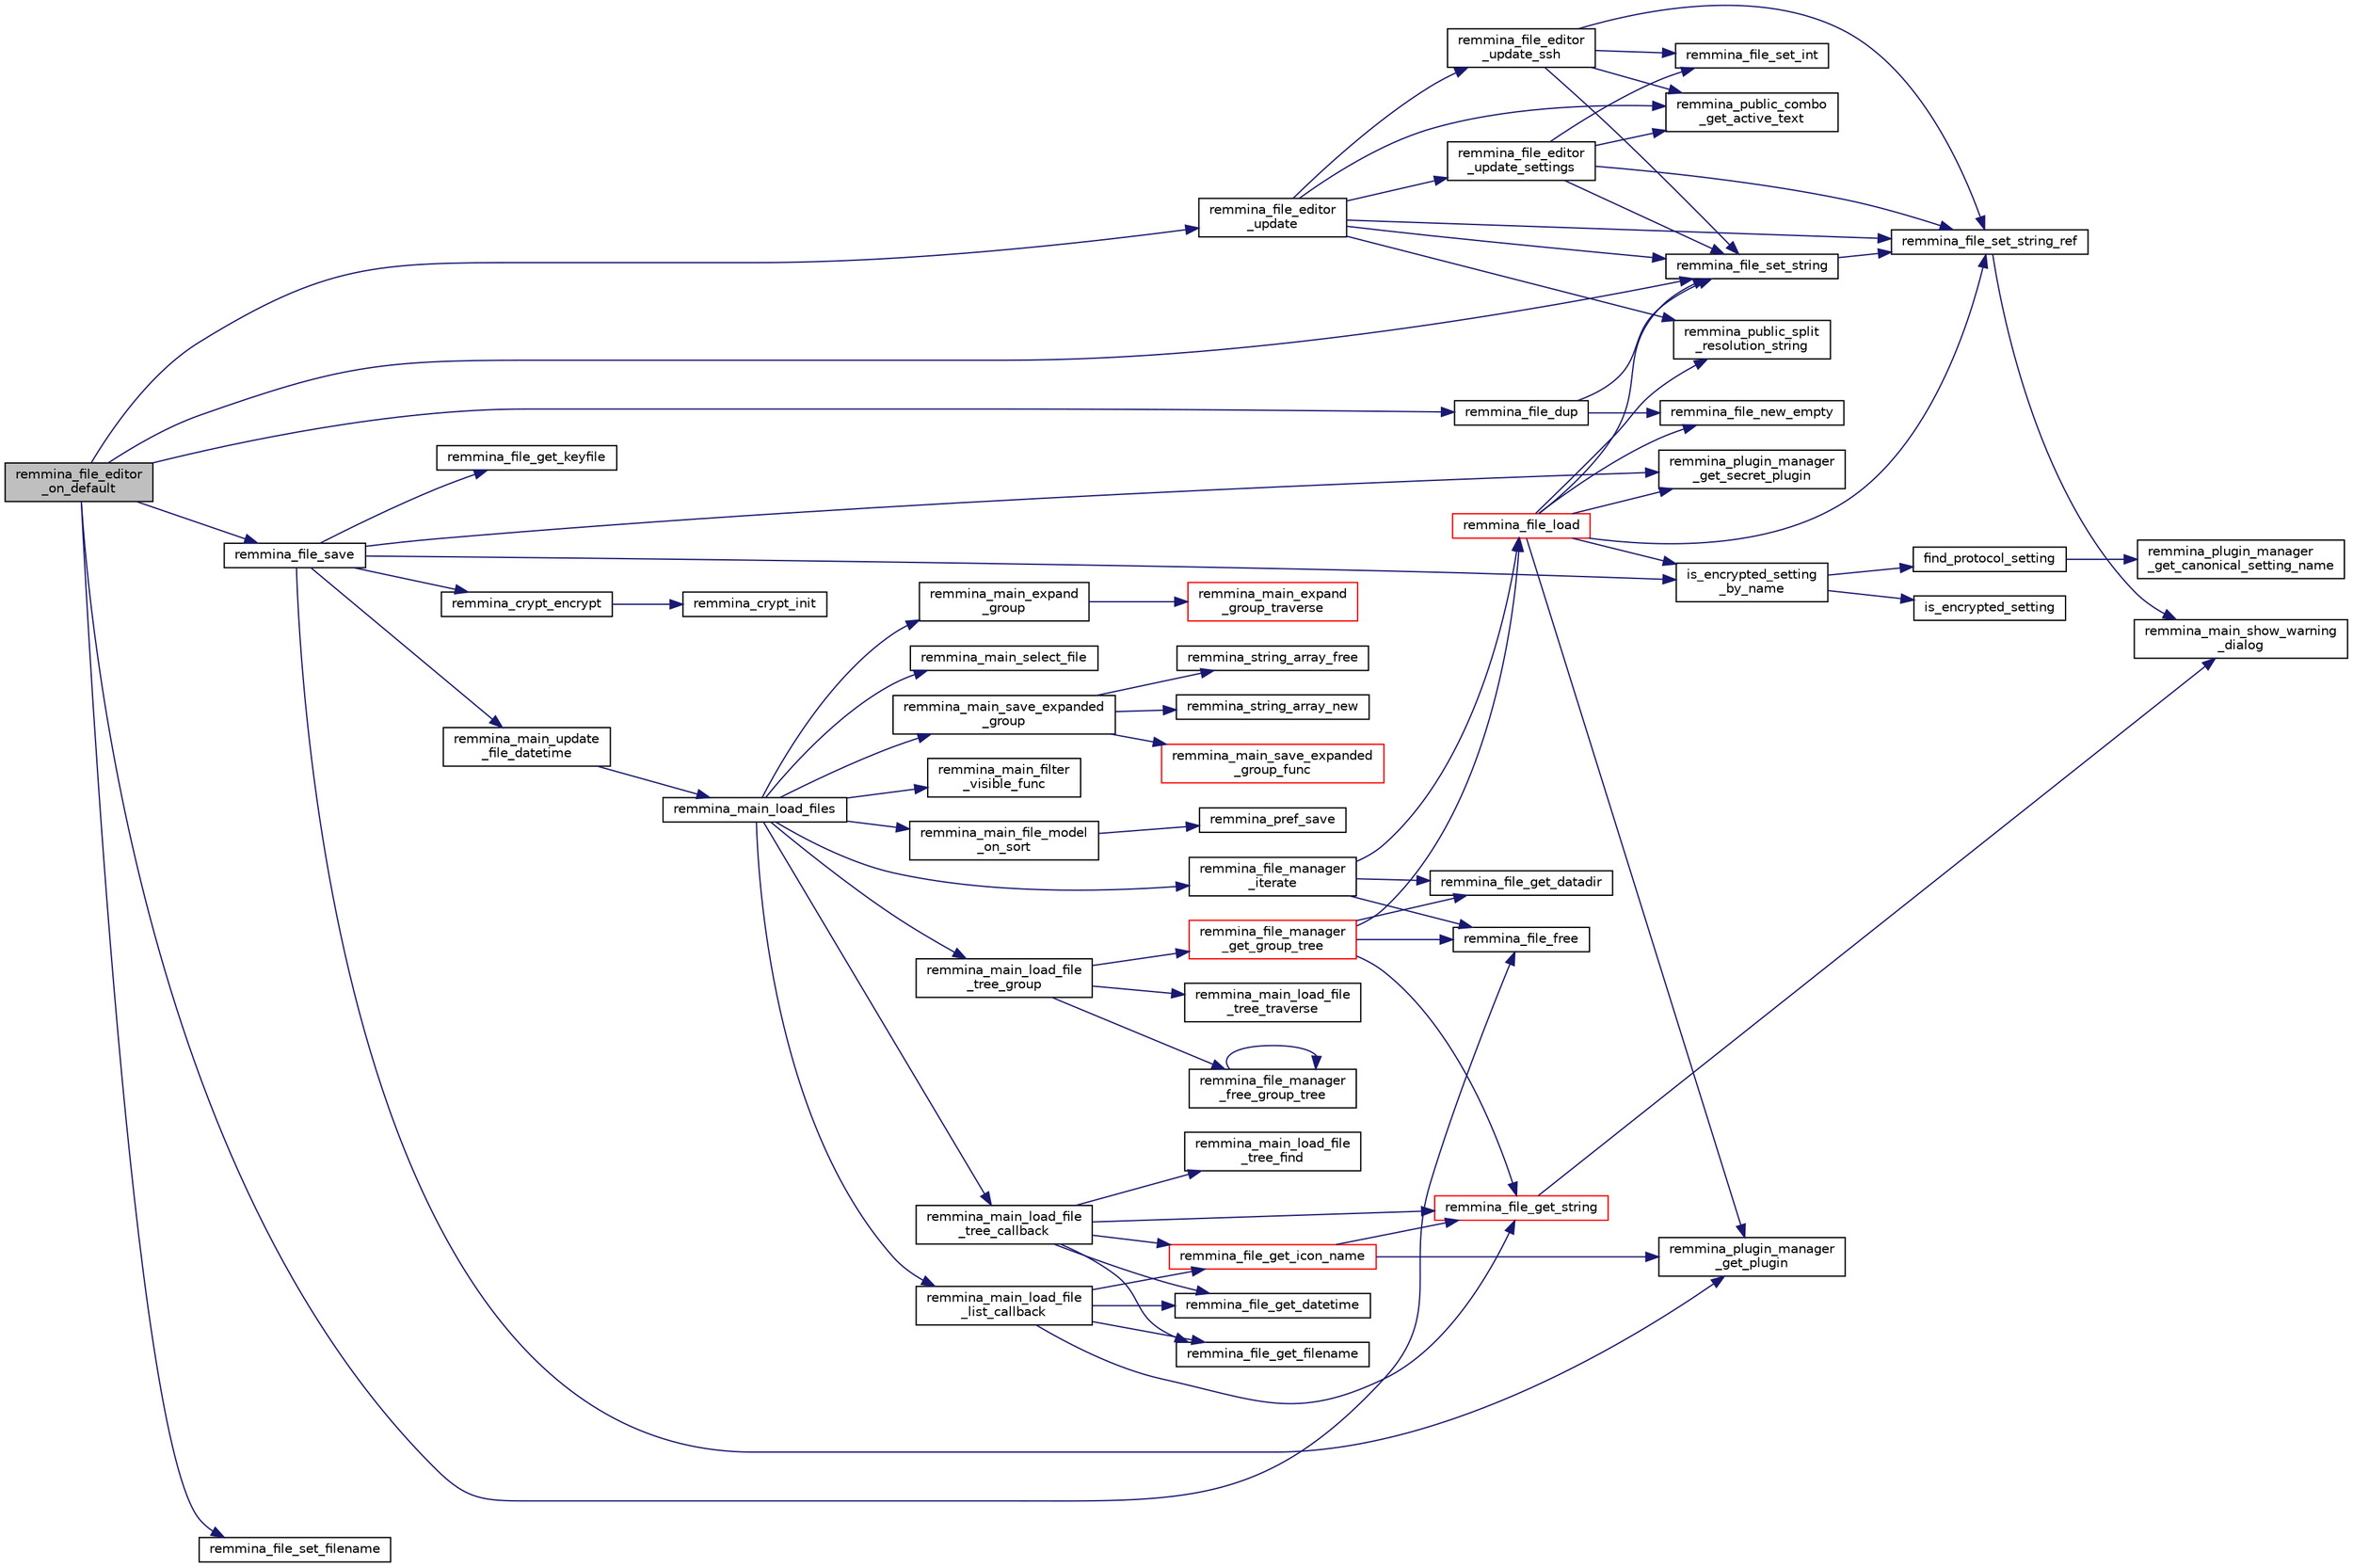 digraph "remmina_file_editor_on_default"
{
  edge [fontname="Helvetica",fontsize="10",labelfontname="Helvetica",labelfontsize="10"];
  node [fontname="Helvetica",fontsize="10",shape=record];
  rankdir="LR";
  Node2643 [label="remmina_file_editor\l_on_default",height=0.2,width=0.4,color="black", fillcolor="grey75", style="filled", fontcolor="black"];
  Node2643 -> Node2644 [color="midnightblue",fontsize="10",style="solid",fontname="Helvetica"];
  Node2644 [label="remmina_file_editor\l_update",height=0.2,width=0.4,color="black", fillcolor="white", style="filled",URL="$remmina__file__editor_8c.html#ab5583c8b2ff4cfa003d7bdc69cff0067"];
  Node2644 -> Node2645 [color="midnightblue",fontsize="10",style="solid",fontname="Helvetica"];
  Node2645 [label="remmina_file_set_string",height=0.2,width=0.4,color="black", fillcolor="white", style="filled",URL="$remmina__file_8c.html#a85ca1ca2d0bf9ef29e490c6f4527a954"];
  Node2645 -> Node2646 [color="midnightblue",fontsize="10",style="solid",fontname="Helvetica"];
  Node2646 [label="remmina_file_set_string_ref",height=0.2,width=0.4,color="black", fillcolor="white", style="filled",URL="$remmina__file_8c.html#a74951c1067a1a5e1341f5e1c1206dec6"];
  Node2646 -> Node2647 [color="midnightblue",fontsize="10",style="solid",fontname="Helvetica"];
  Node2647 [label="remmina_main_show_warning\l_dialog",height=0.2,width=0.4,color="black", fillcolor="white", style="filled",URL="$remmina__main_8c.html#ad99b9c0bf2fa8c166a8b4a09e06ffdf7"];
  Node2644 -> Node2646 [color="midnightblue",fontsize="10",style="solid",fontname="Helvetica"];
  Node2644 -> Node2648 [color="midnightblue",fontsize="10",style="solid",fontname="Helvetica"];
  Node2648 [label="remmina_public_combo\l_get_active_text",height=0.2,width=0.4,color="black", fillcolor="white", style="filled",URL="$remmina__public_8c.html#af1679d83834c8409f23e00c555d677fb"];
  Node2644 -> Node2649 [color="midnightblue",fontsize="10",style="solid",fontname="Helvetica"];
  Node2649 [label="remmina_public_split\l_resolution_string",height=0.2,width=0.4,color="black", fillcolor="white", style="filled",URL="$remmina__public_8c.html#aaf3fdb980c24cd06965b85ebcdd79173"];
  Node2644 -> Node2650 [color="midnightblue",fontsize="10",style="solid",fontname="Helvetica"];
  Node2650 [label="remmina_file_editor\l_update_ssh",height=0.2,width=0.4,color="black", fillcolor="white", style="filled",URL="$remmina__file__editor_8c.html#af56d68ee8ab4f5e5a8f19188ebed0120"];
  Node2650 -> Node2646 [color="midnightblue",fontsize="10",style="solid",fontname="Helvetica"];
  Node2650 -> Node2648 [color="midnightblue",fontsize="10",style="solid",fontname="Helvetica"];
  Node2650 -> Node2651 [color="midnightblue",fontsize="10",style="solid",fontname="Helvetica"];
  Node2651 [label="remmina_file_set_int",height=0.2,width=0.4,color="black", fillcolor="white", style="filled",URL="$remmina__file_8c.html#af153b0d289ac93f6ecdaa15d5f3b9b8c"];
  Node2650 -> Node2645 [color="midnightblue",fontsize="10",style="solid",fontname="Helvetica"];
  Node2644 -> Node2652 [color="midnightblue",fontsize="10",style="solid",fontname="Helvetica"];
  Node2652 [label="remmina_file_editor\l_update_settings",height=0.2,width=0.4,color="black", fillcolor="white", style="filled",URL="$remmina__file__editor_8c.html#a1a88820e6278cc50eb59a6333c7f40dd"];
  Node2652 -> Node2645 [color="midnightblue",fontsize="10",style="solid",fontname="Helvetica"];
  Node2652 -> Node2646 [color="midnightblue",fontsize="10",style="solid",fontname="Helvetica"];
  Node2652 -> Node2648 [color="midnightblue",fontsize="10",style="solid",fontname="Helvetica"];
  Node2652 -> Node2651 [color="midnightblue",fontsize="10",style="solid",fontname="Helvetica"];
  Node2643 -> Node2653 [color="midnightblue",fontsize="10",style="solid",fontname="Helvetica"];
  Node2653 [label="remmina_file_dup",height=0.2,width=0.4,color="black", fillcolor="white", style="filled",URL="$remmina__file_8c.html#a3fb992fced83e0f1c4e4e3c8d2206be5"];
  Node2653 -> Node2654 [color="midnightblue",fontsize="10",style="solid",fontname="Helvetica"];
  Node2654 [label="remmina_file_new_empty",height=0.2,width=0.4,color="black", fillcolor="white", style="filled",URL="$remmina__file_8c.html#adab087b7139756f029020a87a5438cfa"];
  Node2653 -> Node2645 [color="midnightblue",fontsize="10",style="solid",fontname="Helvetica"];
  Node2643 -> Node2655 [color="midnightblue",fontsize="10",style="solid",fontname="Helvetica"];
  Node2655 [label="remmina_file_set_filename",height=0.2,width=0.4,color="black", fillcolor="white", style="filled",URL="$remmina__file_8c.html#ab03b042504c09c1ad880ac126a703114"];
  Node2643 -> Node2645 [color="midnightblue",fontsize="10",style="solid",fontname="Helvetica"];
  Node2643 -> Node2656 [color="midnightblue",fontsize="10",style="solid",fontname="Helvetica"];
  Node2656 [label="remmina_file_save",height=0.2,width=0.4,color="black", fillcolor="white", style="filled",URL="$remmina__file_8c.html#a8c893a5deec9bc446bd89cc9973416c7"];
  Node2656 -> Node2657 [color="midnightblue",fontsize="10",style="solid",fontname="Helvetica"];
  Node2657 [label="remmina_file_get_keyfile",height=0.2,width=0.4,color="black", fillcolor="white", style="filled",URL="$remmina__file_8c.html#a89ec355adbf6e03ad16d7faf810af46f"];
  Node2656 -> Node2658 [color="midnightblue",fontsize="10",style="solid",fontname="Helvetica"];
  Node2658 [label="remmina_plugin_manager\l_get_plugin",height=0.2,width=0.4,color="black", fillcolor="white", style="filled",URL="$remmina__plugin__manager_8c.html#a3872c8656a8a3d5147bcc603471c1932"];
  Node2656 -> Node2659 [color="midnightblue",fontsize="10",style="solid",fontname="Helvetica"];
  Node2659 [label="remmina_plugin_manager\l_get_secret_plugin",height=0.2,width=0.4,color="black", fillcolor="white", style="filled",URL="$remmina__plugin__manager_8c.html#ad380a98f6624aa8c830015c8b428b7b4"];
  Node2656 -> Node2660 [color="midnightblue",fontsize="10",style="solid",fontname="Helvetica"];
  Node2660 [label="is_encrypted_setting\l_by_name",height=0.2,width=0.4,color="black", fillcolor="white", style="filled",URL="$remmina__file_8c.html#a72580559fa04082418a993fec4c77281"];
  Node2660 -> Node2661 [color="midnightblue",fontsize="10",style="solid",fontname="Helvetica"];
  Node2661 [label="find_protocol_setting",height=0.2,width=0.4,color="black", fillcolor="white", style="filled",URL="$remmina__file_8c.html#acc88ee6f5ba73bf9c3b05ab9368c952f"];
  Node2661 -> Node2662 [color="midnightblue",fontsize="10",style="solid",fontname="Helvetica"];
  Node2662 [label="remmina_plugin_manager\l_get_canonical_setting_name",height=0.2,width=0.4,color="black", fillcolor="white", style="filled",URL="$remmina__plugin__manager_8c.html#af60b8edfa50563ae4c7593efc3deed55"];
  Node2660 -> Node2663 [color="midnightblue",fontsize="10",style="solid",fontname="Helvetica"];
  Node2663 [label="is_encrypted_setting",height=0.2,width=0.4,color="black", fillcolor="white", style="filled",URL="$remmina__file_8c.html#a29920ae737817d3f6c673bacbbf11ca1"];
  Node2656 -> Node2664 [color="midnightblue",fontsize="10",style="solid",fontname="Helvetica"];
  Node2664 [label="remmina_crypt_encrypt",height=0.2,width=0.4,color="black", fillcolor="white", style="filled",URL="$remmina__crypt_8c.html#aa02cf0fed3eb68d6a89815c3ba3bf7b1"];
  Node2664 -> Node2665 [color="midnightblue",fontsize="10",style="solid",fontname="Helvetica"];
  Node2665 [label="remmina_crypt_init",height=0.2,width=0.4,color="black", fillcolor="white", style="filled",URL="$remmina__crypt_8c.html#ae097c169aefdd5d83a57fc1bde511171"];
  Node2656 -> Node2666 [color="midnightblue",fontsize="10",style="solid",fontname="Helvetica"];
  Node2666 [label="remmina_main_update\l_file_datetime",height=0.2,width=0.4,color="black", fillcolor="white", style="filled",URL="$remmina__main_8c.html#a5ae0372dafe41f96a09097c07d1b270a"];
  Node2666 -> Node2667 [color="midnightblue",fontsize="10",style="solid",fontname="Helvetica"];
  Node2667 [label="remmina_main_load_files",height=0.2,width=0.4,color="black", fillcolor="white", style="filled",URL="$remmina__main_8c.html#a3617295e74fa84edbd41dedc601402a7"];
  Node2667 -> Node2668 [color="midnightblue",fontsize="10",style="solid",fontname="Helvetica"];
  Node2668 [label="remmina_main_save_expanded\l_group",height=0.2,width=0.4,color="black", fillcolor="white", style="filled",URL="$remmina__main_8c.html#ad8744dc59ba8072ffdf557b6c94e9f40"];
  Node2668 -> Node2669 [color="midnightblue",fontsize="10",style="solid",fontname="Helvetica"];
  Node2669 [label="remmina_string_array_free",height=0.2,width=0.4,color="black", fillcolor="white", style="filled",URL="$remmina__string__array_8c.html#a8ab78913d299df665a408a8a5ec51bbe"];
  Node2668 -> Node2670 [color="midnightblue",fontsize="10",style="solid",fontname="Helvetica"];
  Node2670 [label="remmina_string_array_new",height=0.2,width=0.4,color="black", fillcolor="white", style="filled",URL="$remmina__string__array_8c.html#aff90e964c6541b1af02adf7ea39e6e02"];
  Node2668 -> Node2671 [color="midnightblue",fontsize="10",style="solid",fontname="Helvetica"];
  Node2671 [label="remmina_main_save_expanded\l_group_func",height=0.2,width=0.4,color="red", fillcolor="white", style="filled",URL="$remmina__main_8c.html#a51880fc109db6457a5d0fc543c2deaf2"];
  Node2667 -> Node2673 [color="midnightblue",fontsize="10",style="solid",fontname="Helvetica"];
  Node2673 [label="remmina_main_load_file\l_tree_group",height=0.2,width=0.4,color="black", fillcolor="white", style="filled",URL="$remmina__main_8c.html#aa46e6b815c241d32a476a29053dbf296"];
  Node2673 -> Node2674 [color="midnightblue",fontsize="10",style="solid",fontname="Helvetica"];
  Node2674 [label="remmina_file_manager\l_get_group_tree",height=0.2,width=0.4,color="red", fillcolor="white", style="filled",URL="$remmina__file__manager_8c.html#a6593a3f297f420f012405fa582819857"];
  Node2674 -> Node2675 [color="midnightblue",fontsize="10",style="solid",fontname="Helvetica"];
  Node2675 [label="remmina_file_get_datadir",height=0.2,width=0.4,color="black", fillcolor="white", style="filled",URL="$remmina__file__manager_8c.html#aa65bc30beb59d607ba430d966e7e27f5"];
  Node2674 -> Node2676 [color="midnightblue",fontsize="10",style="solid",fontname="Helvetica"];
  Node2676 [label="remmina_file_load",height=0.2,width=0.4,color="red", fillcolor="white", style="filled",URL="$remmina__file_8c.html#ac1cc2d7f827f7d64c7fd3edf10e9383e"];
  Node2676 -> Node2654 [color="midnightblue",fontsize="10",style="solid",fontname="Helvetica"];
  Node2676 -> Node2658 [color="midnightblue",fontsize="10",style="solid",fontname="Helvetica"];
  Node2676 -> Node2659 [color="midnightblue",fontsize="10",style="solid",fontname="Helvetica"];
  Node2676 -> Node2660 [color="midnightblue",fontsize="10",style="solid",fontname="Helvetica"];
  Node2676 -> Node2645 [color="midnightblue",fontsize="10",style="solid",fontname="Helvetica"];
  Node2676 -> Node2646 [color="midnightblue",fontsize="10",style="solid",fontname="Helvetica"];
  Node2676 -> Node2649 [color="midnightblue",fontsize="10",style="solid",fontname="Helvetica"];
  Node2674 -> Node2678 [color="midnightblue",fontsize="10",style="solid",fontname="Helvetica"];
  Node2678 [label="remmina_file_get_string",height=0.2,width=0.4,color="red", fillcolor="white", style="filled",URL="$remmina__file_8c.html#a8eb1b213d9d08c6ad13683ce05f4355e"];
  Node2678 -> Node2647 [color="midnightblue",fontsize="10",style="solid",fontname="Helvetica"];
  Node2674 -> Node2703 [color="midnightblue",fontsize="10",style="solid",fontname="Helvetica"];
  Node2703 [label="remmina_file_free",height=0.2,width=0.4,color="black", fillcolor="white", style="filled",URL="$remmina__file_8c.html#abd2f06bf0a5ddcf7156e5ef7d0c8d4d7"];
  Node2673 -> Node2704 [color="midnightblue",fontsize="10",style="solid",fontname="Helvetica"];
  Node2704 [label="remmina_main_load_file\l_tree_traverse",height=0.2,width=0.4,color="black", fillcolor="white", style="filled",URL="$remmina__main_8c.html#a2a6ba822ef89ef8ad9f19340c2c8b7f5"];
  Node2673 -> Node2705 [color="midnightblue",fontsize="10",style="solid",fontname="Helvetica"];
  Node2705 [label="remmina_file_manager\l_free_group_tree",height=0.2,width=0.4,color="black", fillcolor="white", style="filled",URL="$remmina__file__manager_8c.html#a06196f19abc15526514a5aa59a568798"];
  Node2705 -> Node2705 [color="midnightblue",fontsize="10",style="solid",fontname="Helvetica"];
  Node2667 -> Node2706 [color="midnightblue",fontsize="10",style="solid",fontname="Helvetica"];
  Node2706 [label="remmina_file_manager\l_iterate",height=0.2,width=0.4,color="black", fillcolor="white", style="filled",URL="$remmina__file__manager_8c.html#a55a717aafc046713380bd2c55f29165a"];
  Node2706 -> Node2675 [color="midnightblue",fontsize="10",style="solid",fontname="Helvetica"];
  Node2706 -> Node2676 [color="midnightblue",fontsize="10",style="solid",fontname="Helvetica"];
  Node2706 -> Node2703 [color="midnightblue",fontsize="10",style="solid",fontname="Helvetica"];
  Node2667 -> Node2707 [color="midnightblue",fontsize="10",style="solid",fontname="Helvetica"];
  Node2707 [label="remmina_main_load_file\l_tree_callback",height=0.2,width=0.4,color="black", fillcolor="white", style="filled",URL="$remmina__main_8c.html#ae32574ebe06b1a24f135af9379e663b4"];
  Node2707 -> Node2708 [color="midnightblue",fontsize="10",style="solid",fontname="Helvetica"];
  Node2708 [label="remmina_main_load_file\l_tree_find",height=0.2,width=0.4,color="black", fillcolor="white", style="filled",URL="$remmina__main_8c.html#a847424fdb97ffe35d060409d4d738497"];
  Node2707 -> Node2678 [color="midnightblue",fontsize="10",style="solid",fontname="Helvetica"];
  Node2707 -> Node2709 [color="midnightblue",fontsize="10",style="solid",fontname="Helvetica"];
  Node2709 [label="remmina_file_get_datetime",height=0.2,width=0.4,color="black", fillcolor="white", style="filled",URL="$remmina__file_8c.html#a96abbfdc183d1e82fdffd6445d611ffe",tooltip="Return the string date of the last time a file has been modified. "];
  Node2707 -> Node2710 [color="midnightblue",fontsize="10",style="solid",fontname="Helvetica"];
  Node2710 [label="remmina_file_get_icon_name",height=0.2,width=0.4,color="red", fillcolor="white", style="filled",URL="$remmina__file_8c.html#a2feb8e9e32f3ff4e2fac836e67a77331"];
  Node2710 -> Node2658 [color="midnightblue",fontsize="10",style="solid",fontname="Helvetica"];
  Node2710 -> Node2678 [color="midnightblue",fontsize="10",style="solid",fontname="Helvetica"];
  Node2707 -> Node2712 [color="midnightblue",fontsize="10",style="solid",fontname="Helvetica"];
  Node2712 [label="remmina_file_get_filename",height=0.2,width=0.4,color="black", fillcolor="white", style="filled",URL="$remmina__file_8c.html#ad1e4f3a0f64cd98e301044b6c38a1f1d"];
  Node2667 -> Node2713 [color="midnightblue",fontsize="10",style="solid",fontname="Helvetica"];
  Node2713 [label="remmina_main_load_file\l_list_callback",height=0.2,width=0.4,color="black", fillcolor="white", style="filled",URL="$remmina__main_8c.html#a71f485dba1b11bf8cba129920767b5e6"];
  Node2713 -> Node2709 [color="midnightblue",fontsize="10",style="solid",fontname="Helvetica"];
  Node2713 -> Node2710 [color="midnightblue",fontsize="10",style="solid",fontname="Helvetica"];
  Node2713 -> Node2678 [color="midnightblue",fontsize="10",style="solid",fontname="Helvetica"];
  Node2713 -> Node2712 [color="midnightblue",fontsize="10",style="solid",fontname="Helvetica"];
  Node2667 -> Node2714 [color="midnightblue",fontsize="10",style="solid",fontname="Helvetica"];
  Node2714 [label="remmina_main_filter\l_visible_func",height=0.2,width=0.4,color="black", fillcolor="white", style="filled",URL="$remmina__main_8c.html#ab0d22f0e3571eb80886acb0c68005800"];
  Node2667 -> Node2715 [color="midnightblue",fontsize="10",style="solid",fontname="Helvetica"];
  Node2715 [label="remmina_main_file_model\l_on_sort",height=0.2,width=0.4,color="black", fillcolor="white", style="filled",URL="$remmina__main_8c.html#a71fbe206a9c2abb8f348ee598d7751b7"];
  Node2715 -> Node2716 [color="midnightblue",fontsize="10",style="solid",fontname="Helvetica"];
  Node2716 [label="remmina_pref_save",height=0.2,width=0.4,color="black", fillcolor="white", style="filled",URL="$remmina__pref_8c.html#a1c614a5e7dc3cd415be6e0a926e26983"];
  Node2667 -> Node2717 [color="midnightblue",fontsize="10",style="solid",fontname="Helvetica"];
  Node2717 [label="remmina_main_expand\l_group",height=0.2,width=0.4,color="black", fillcolor="white", style="filled",URL="$remmina__main_8c.html#a4a4733c243f20c3ffc27105003f5e30e"];
  Node2717 -> Node2718 [color="midnightblue",fontsize="10",style="solid",fontname="Helvetica"];
  Node2718 [label="remmina_main_expand\l_group_traverse",height=0.2,width=0.4,color="red", fillcolor="white", style="filled",URL="$remmina__main_8c.html#a74cb130b886c2b905f651e777644a08c"];
  Node2667 -> Node2720 [color="midnightblue",fontsize="10",style="solid",fontname="Helvetica"];
  Node2720 [label="remmina_main_select_file",height=0.2,width=0.4,color="black", fillcolor="white", style="filled",URL="$remmina__main_8c.html#aa20963aed43242994c88d5a97a546355"];
  Node2643 -> Node2703 [color="midnightblue",fontsize="10",style="solid",fontname="Helvetica"];
}
